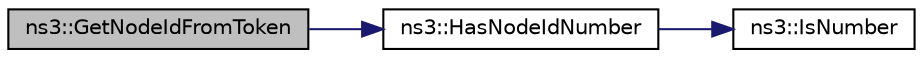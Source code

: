 digraph "ns3::GetNodeIdFromToken"
{
 // LATEX_PDF_SIZE
  edge [fontname="Helvetica",fontsize="10",labelfontname="Helvetica",labelfontsize="10"];
  node [fontname="Helvetica",fontsize="10",shape=record];
  rankdir="LR";
  Node1 [label="ns3::GetNodeIdFromToken",height=0.2,width=0.4,color="black", fillcolor="grey75", style="filled", fontcolor="black",tooltip="Gets nodeId number in string format from the string like $node_(4)"];
  Node1 -> Node2 [color="midnightblue",fontsize="10",style="solid",fontname="Helvetica"];
  Node2 [label="ns3::HasNodeIdNumber",height=0.2,width=0.4,color="black", fillcolor="white", style="filled",URL="$namespacens3.html#ab084126468fe3bcbceb172ac864e2722",tooltip="Checks if the value between brackets is a correct nodeId number."];
  Node2 -> Node3 [color="midnightblue",fontsize="10",style="solid",fontname="Helvetica"];
  Node3 [label="ns3::IsNumber",height=0.2,width=0.4,color="black", fillcolor="white", style="filled",URL="$namespacens3.html#a1e7c472bb9c018ecd3509390ca7d09b3",tooltip="Checks if a string represents a number or it has others characters than digits an point."];
}
